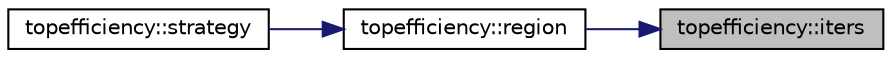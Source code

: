 digraph "topefficiency::iters"
{
 // INTERACTIVE_SVG=YES
 // LATEX_PDF_SIZE
  edge [fontname="Helvetica",fontsize="10",labelfontname="Helvetica",labelfontsize="10"];
  node [fontname="Helvetica",fontsize="10",shape=record];
  rankdir="RL";
  Node1 [label="topefficiency::iters",height=0.2,width=0.4,color="black", fillcolor="grey75", style="filled", fontcolor="black",tooltip=" "];
  Node1 -> Node2 [dir="back",color="midnightblue",fontsize="10",style="solid",fontname="Helvetica"];
  Node2 [label="topefficiency::region",height=0.2,width=0.4,color="black", fillcolor="white", style="filled",URL="$classtopefficiency.html#aae4a7f46ed0d168dd12f6ab5e9074a76",tooltip=" "];
  Node2 -> Node3 [dir="back",color="midnightblue",fontsize="10",style="solid",fontname="Helvetica"];
  Node3 [label="topefficiency::strategy",height=0.2,width=0.4,color="black", fillcolor="white", style="filled",URL="$classtopefficiency.html#a208f0c2ad333886e46bf67c3f3732d63",tooltip=" "];
}
